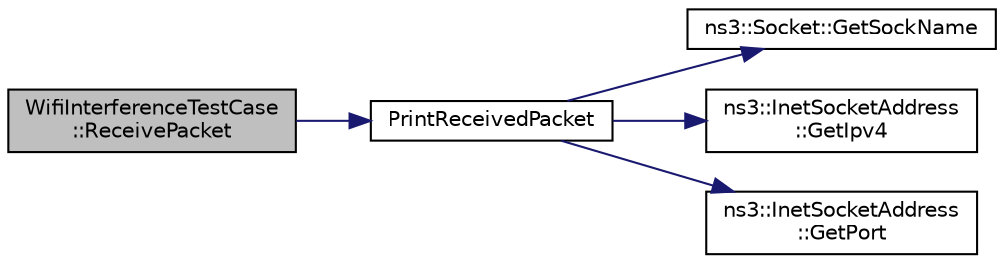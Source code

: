 digraph "WifiInterferenceTestCase::ReceivePacket"
{
  edge [fontname="Helvetica",fontsize="10",labelfontname="Helvetica",labelfontsize="10"];
  node [fontname="Helvetica",fontsize="10",shape=record];
  rankdir="LR";
  Node1 [label="WifiInterferenceTestCase\l::ReceivePacket",height=0.2,width=0.4,color="black", fillcolor="grey75", style="filled", fontcolor="black"];
  Node1 -> Node2 [color="midnightblue",fontsize="10",style="solid"];
  Node2 [label="PrintReceivedPacket",height=0.2,width=0.4,color="black", fillcolor="white", style="filled",URL="$d4/d33/wifi-interference-test-suite_8cc.html#ad8addb72baae43bf761d7d7621c26b21"];
  Node2 -> Node3 [color="midnightblue",fontsize="10",style="solid"];
  Node3 [label="ns3::Socket::GetSockName",height=0.2,width=0.4,color="black", fillcolor="white", style="filled",URL="$d9/df2/classns3_1_1Socket.html#aa982ca9baab28bea412b0d9710e63b43",tooltip="Get socket address. "];
  Node2 -> Node4 [color="midnightblue",fontsize="10",style="solid"];
  Node4 [label="ns3::InetSocketAddress\l::GetIpv4",height=0.2,width=0.4,color="black", fillcolor="white", style="filled",URL="$d0/dfc/classns3_1_1InetSocketAddress.html#a925d5288448467062884ce0363a63658"];
  Node2 -> Node5 [color="midnightblue",fontsize="10",style="solid"];
  Node5 [label="ns3::InetSocketAddress\l::GetPort",height=0.2,width=0.4,color="black", fillcolor="white", style="filled",URL="$d0/dfc/classns3_1_1InetSocketAddress.html#ac1d62cfd1075b36df273b382c5bd3e14"];
}
